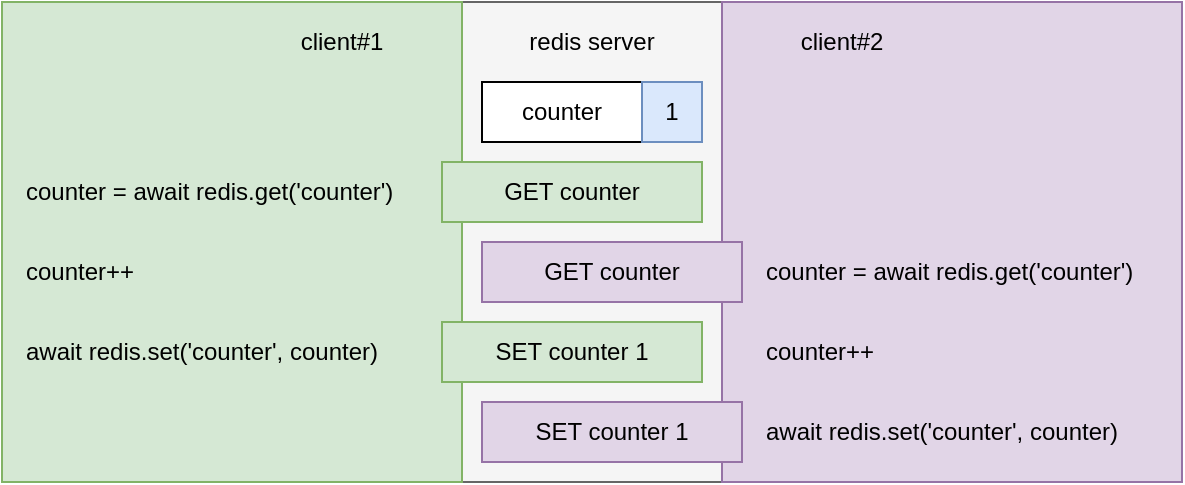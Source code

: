 <mxfile version="10.4.9" type="device"><diagram id="HP1GMARRLt9pqesDeb5E" name="Page-1"><mxGraphModel dx="1394" dy="802" grid="1" gridSize="10" guides="1" tooltips="1" connect="1" arrows="1" fold="1" page="1" pageScale="1" pageWidth="1100" pageHeight="850" math="0" shadow="0"><root><mxCell id="0"/><mxCell id="1" parent="0"/><mxCell id="Fw-1VNviha4TkgCbJGRS-16" value="" style="rounded=0;whiteSpace=wrap;html=1;fillColor=#f5f5f5;strokeColor=#666666;fontColor=#333333;" parent="1" vertex="1"><mxGeometry x="470" y="200" width="130" height="240" as="geometry"/></mxCell><mxCell id="Fw-1VNviha4TkgCbJGRS-14" value="" style="rounded=0;whiteSpace=wrap;html=1;fillColor=#e1d5e7;strokeColor=#9673a6;" parent="1" vertex="1"><mxGeometry x="600" y="200" width="230" height="240" as="geometry"/></mxCell><mxCell id="Fw-1VNviha4TkgCbJGRS-13" value="" style="rounded=0;whiteSpace=wrap;html=1;fillColor=#d5e8d4;strokeColor=#82b366;" parent="1" vertex="1"><mxGeometry x="240" y="200" width="230" height="240" as="geometry"/></mxCell><mxCell id="Fw-1VNviha4TkgCbJGRS-1" value="&lt;div&gt;counter&lt;/div&gt;" style="rounded=0;whiteSpace=wrap;html=1;" parent="1" vertex="1"><mxGeometry x="480" y="240" width="80" height="30" as="geometry"/></mxCell><mxCell id="Fw-1VNviha4TkgCbJGRS-2" value="1" style="rounded=0;whiteSpace=wrap;html=1;fillColor=#dae8fc;strokeColor=#6c8ebf;" parent="1" vertex="1"><mxGeometry x="560" y="240" width="30" height="30" as="geometry"/></mxCell><mxCell id="Fw-1VNviha4TkgCbJGRS-5" value="GET counter" style="rounded=0;whiteSpace=wrap;html=1;fillColor=#d5e8d4;strokeColor=#82b366;" parent="1" vertex="1"><mxGeometry x="460" y="280" width="130" height="30" as="geometry"/></mxCell><mxCell id="Fw-1VNviha4TkgCbJGRS-6" value="client#1" style="text;html=1;strokeColor=none;fillColor=none;align=center;verticalAlign=middle;whiteSpace=wrap;rounded=0;" parent="1" vertex="1"><mxGeometry x="360" y="210" width="100" height="20" as="geometry"/></mxCell><mxCell id="Fw-1VNviha4TkgCbJGRS-7" value="&lt;div&gt;client#2&lt;/div&gt;" style="text;html=1;strokeColor=none;fillColor=none;align=center;verticalAlign=middle;whiteSpace=wrap;rounded=0;" parent="1" vertex="1"><mxGeometry x="610" y="210" width="100" height="20" as="geometry"/></mxCell><mxCell id="Fw-1VNviha4TkgCbJGRS-8" value="GET counter" style="rounded=0;whiteSpace=wrap;html=1;fillColor=#e1d5e7;strokeColor=#9673a6;" parent="1" vertex="1"><mxGeometry x="480" y="320" width="130" height="30" as="geometry"/></mxCell><mxCell id="Fw-1VNviha4TkgCbJGRS-9" value="SET counter 1" style="rounded=0;whiteSpace=wrap;html=1;fillColor=#d5e8d4;strokeColor=#82b366;" parent="1" vertex="1"><mxGeometry x="460" y="360" width="130" height="30" as="geometry"/></mxCell><mxCell id="Fw-1VNviha4TkgCbJGRS-10" value="SET counter 1" style="rounded=0;whiteSpace=wrap;html=1;fillColor=#e1d5e7;strokeColor=#9673a6;" parent="1" vertex="1"><mxGeometry x="480" y="400" width="130" height="30" as="geometry"/></mxCell><mxCell id="Fw-1VNviha4TkgCbJGRS-15" value="redis server" style="text;html=1;strokeColor=none;fillColor=none;align=center;verticalAlign=middle;whiteSpace=wrap;rounded=0;" parent="1" vertex="1"><mxGeometry x="480" y="210" width="110" height="20" as="geometry"/></mxCell><mxCell id="Fw-1VNviha4TkgCbJGRS-17" value="counter = await redis.get('counter')" style="text;html=1;strokeColor=none;fillColor=none;align=left;verticalAlign=middle;whiteSpace=wrap;rounded=0;fontFamily=Helvetica;fontSize=12;" parent="1" vertex="1"><mxGeometry x="250" y="285" width="210" height="20" as="geometry"/></mxCell><mxCell id="Fw-1VNviha4TkgCbJGRS-18" value="counter++" style="text;html=1;strokeColor=none;fillColor=none;align=left;verticalAlign=middle;whiteSpace=wrap;rounded=0;fontFamily=Helvetica;fontSize=12;" parent="1" vertex="1"><mxGeometry x="250" y="325" width="210" height="20" as="geometry"/></mxCell><mxCell id="Fw-1VNviha4TkgCbJGRS-19" value="await redis.set('counter', counter)" style="text;html=1;strokeColor=none;fillColor=none;align=left;verticalAlign=middle;whiteSpace=wrap;rounded=0;fontFamily=Helvetica;fontSize=12;" parent="1" vertex="1"><mxGeometry x="250" y="365" width="210" height="20" as="geometry"/></mxCell><mxCell id="Fw-1VNviha4TkgCbJGRS-20" value="counter = await redis.get('counter')" style="text;html=1;strokeColor=none;fillColor=none;align=left;verticalAlign=middle;whiteSpace=wrap;rounded=0;fontFamily=Helvetica;fontSize=12;" parent="1" vertex="1"><mxGeometry x="620" y="325" width="210" height="20" as="geometry"/></mxCell><mxCell id="Fw-1VNviha4TkgCbJGRS-21" value="counter++" style="text;html=1;strokeColor=none;fillColor=none;align=left;verticalAlign=middle;whiteSpace=wrap;rounded=0;fontFamily=Helvetica;fontSize=12;" parent="1" vertex="1"><mxGeometry x="620" y="365" width="210" height="20" as="geometry"/></mxCell><mxCell id="Fw-1VNviha4TkgCbJGRS-22" value="await redis.set('counter', counter)" style="text;html=1;strokeColor=none;fillColor=none;align=left;verticalAlign=middle;whiteSpace=wrap;rounded=0;fontFamily=Helvetica;fontSize=12;" parent="1" vertex="1"><mxGeometry x="620" y="405" width="210" height="20" as="geometry"/></mxCell></root></mxGraphModel></diagram></mxfile>